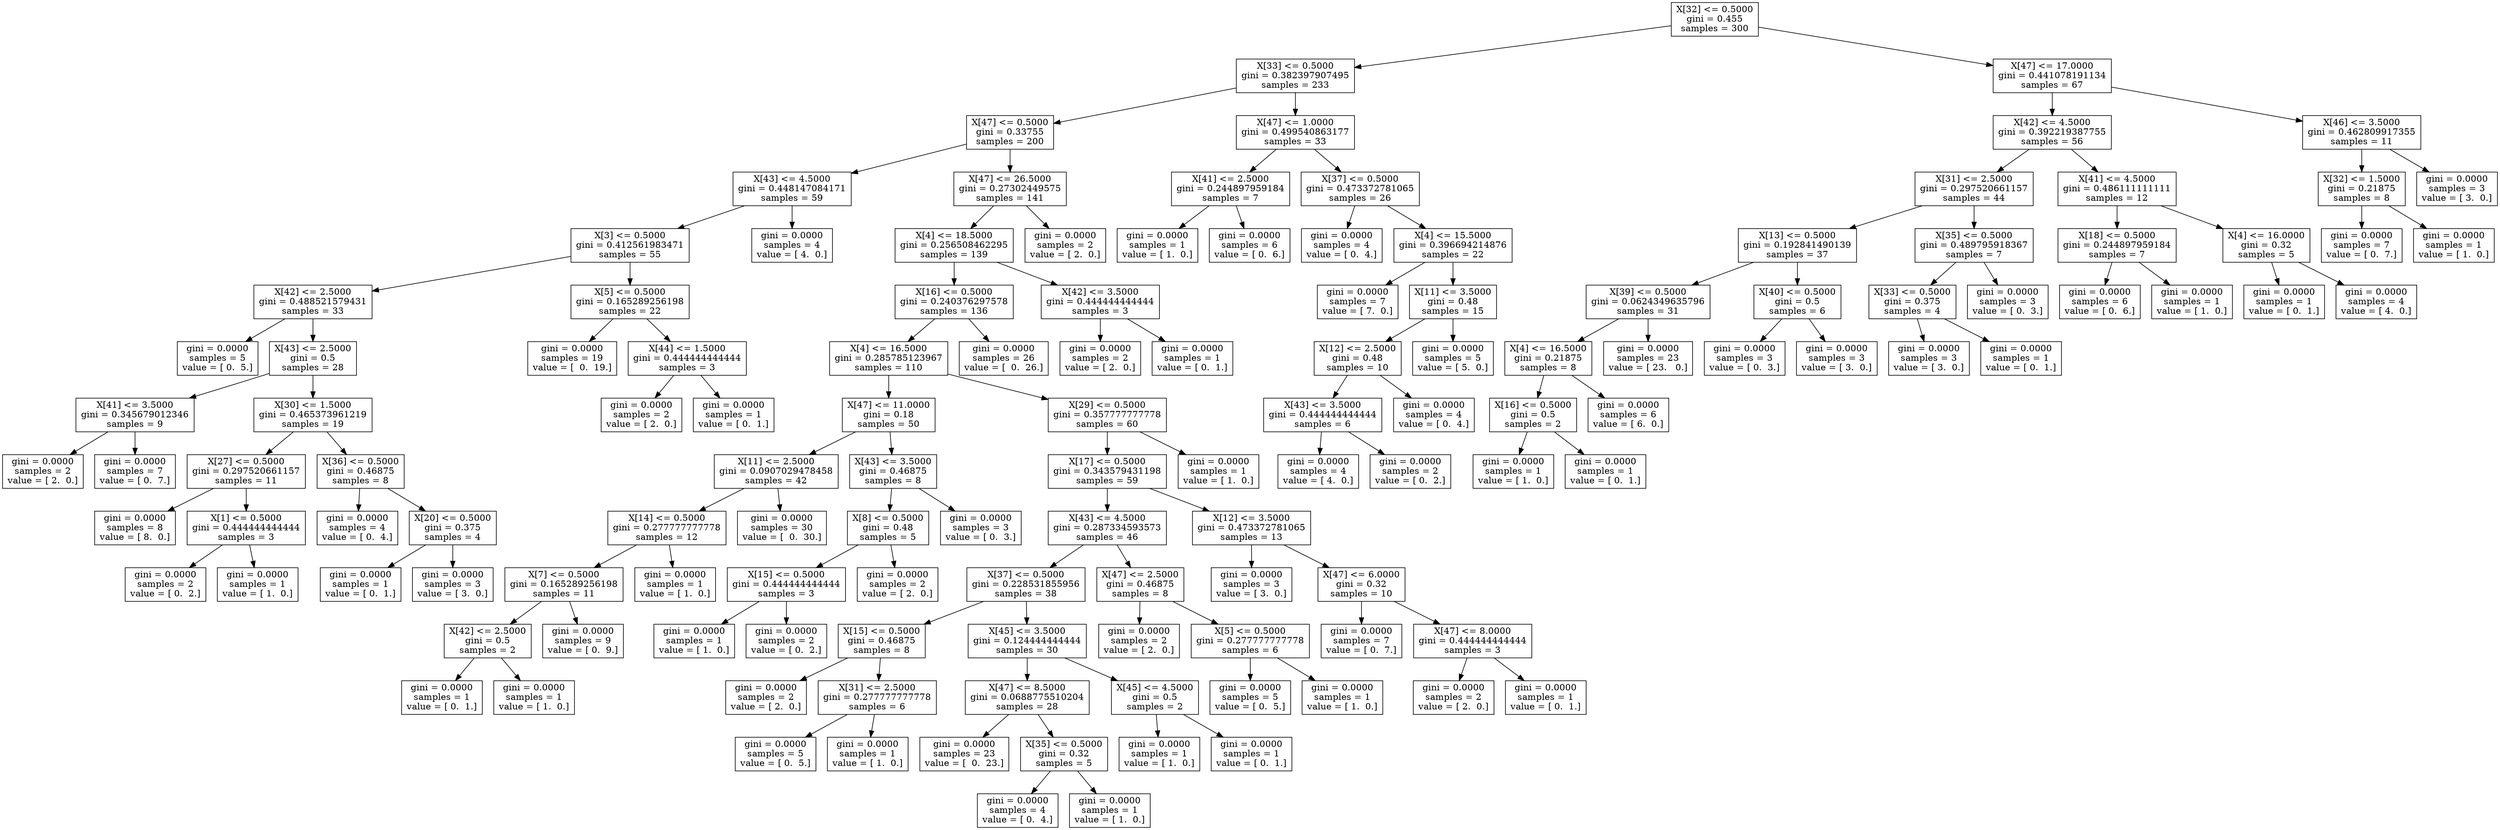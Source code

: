 digraph Tree {
0 [label="X[32] <= 0.5000\ngini = 0.455\nsamples = 300", shape="box"] ;
1 [label="X[33] <= 0.5000\ngini = 0.382397907495\nsamples = 233", shape="box"] ;
0 -> 1 ;
2 [label="X[47] <= 0.5000\ngini = 0.33755\nsamples = 200", shape="box"] ;
1 -> 2 ;
3 [label="X[43] <= 4.5000\ngini = 0.448147084171\nsamples = 59", shape="box"] ;
2 -> 3 ;
4 [label="X[3] <= 0.5000\ngini = 0.412561983471\nsamples = 55", shape="box"] ;
3 -> 4 ;
5 [label="X[42] <= 2.5000\ngini = 0.488521579431\nsamples = 33", shape="box"] ;
4 -> 5 ;
6 [label="gini = 0.0000\nsamples = 5\nvalue = [ 0.  5.]", shape="box"] ;
5 -> 6 ;
7 [label="X[43] <= 2.5000\ngini = 0.5\nsamples = 28", shape="box"] ;
5 -> 7 ;
8 [label="X[41] <= 3.5000\ngini = 0.345679012346\nsamples = 9", shape="box"] ;
7 -> 8 ;
9 [label="gini = 0.0000\nsamples = 2\nvalue = [ 2.  0.]", shape="box"] ;
8 -> 9 ;
10 [label="gini = 0.0000\nsamples = 7\nvalue = [ 0.  7.]", shape="box"] ;
8 -> 10 ;
11 [label="X[30] <= 1.5000\ngini = 0.465373961219\nsamples = 19", shape="box"] ;
7 -> 11 ;
12 [label="X[27] <= 0.5000\ngini = 0.297520661157\nsamples = 11", shape="box"] ;
11 -> 12 ;
13 [label="gini = 0.0000\nsamples = 8\nvalue = [ 8.  0.]", shape="box"] ;
12 -> 13 ;
14 [label="X[1] <= 0.5000\ngini = 0.444444444444\nsamples = 3", shape="box"] ;
12 -> 14 ;
15 [label="gini = 0.0000\nsamples = 2\nvalue = [ 0.  2.]", shape="box"] ;
14 -> 15 ;
16 [label="gini = 0.0000\nsamples = 1\nvalue = [ 1.  0.]", shape="box"] ;
14 -> 16 ;
17 [label="X[36] <= 0.5000\ngini = 0.46875\nsamples = 8", shape="box"] ;
11 -> 17 ;
18 [label="gini = 0.0000\nsamples = 4\nvalue = [ 0.  4.]", shape="box"] ;
17 -> 18 ;
19 [label="X[20] <= 0.5000\ngini = 0.375\nsamples = 4", shape="box"] ;
17 -> 19 ;
20 [label="gini = 0.0000\nsamples = 1\nvalue = [ 0.  1.]", shape="box"] ;
19 -> 20 ;
21 [label="gini = 0.0000\nsamples = 3\nvalue = [ 3.  0.]", shape="box"] ;
19 -> 21 ;
22 [label="X[5] <= 0.5000\ngini = 0.165289256198\nsamples = 22", shape="box"] ;
4 -> 22 ;
23 [label="gini = 0.0000\nsamples = 19\nvalue = [  0.  19.]", shape="box"] ;
22 -> 23 ;
24 [label="X[44] <= 1.5000\ngini = 0.444444444444\nsamples = 3", shape="box"] ;
22 -> 24 ;
25 [label="gini = 0.0000\nsamples = 2\nvalue = [ 2.  0.]", shape="box"] ;
24 -> 25 ;
26 [label="gini = 0.0000\nsamples = 1\nvalue = [ 0.  1.]", shape="box"] ;
24 -> 26 ;
27 [label="gini = 0.0000\nsamples = 4\nvalue = [ 4.  0.]", shape="box"] ;
3 -> 27 ;
28 [label="X[47] <= 26.5000\ngini = 0.27302449575\nsamples = 141", shape="box"] ;
2 -> 28 ;
29 [label="X[4] <= 18.5000\ngini = 0.256508462295\nsamples = 139", shape="box"] ;
28 -> 29 ;
30 [label="X[16] <= 0.5000\ngini = 0.240376297578\nsamples = 136", shape="box"] ;
29 -> 30 ;
31 [label="X[4] <= 16.5000\ngini = 0.285785123967\nsamples = 110", shape="box"] ;
30 -> 31 ;
32 [label="X[47] <= 11.0000\ngini = 0.18\nsamples = 50", shape="box"] ;
31 -> 32 ;
33 [label="X[11] <= 2.5000\ngini = 0.0907029478458\nsamples = 42", shape="box"] ;
32 -> 33 ;
34 [label="X[14] <= 0.5000\ngini = 0.277777777778\nsamples = 12", shape="box"] ;
33 -> 34 ;
35 [label="X[7] <= 0.5000\ngini = 0.165289256198\nsamples = 11", shape="box"] ;
34 -> 35 ;
36 [label="X[42] <= 2.5000\ngini = 0.5\nsamples = 2", shape="box"] ;
35 -> 36 ;
37 [label="gini = 0.0000\nsamples = 1\nvalue = [ 0.  1.]", shape="box"] ;
36 -> 37 ;
38 [label="gini = 0.0000\nsamples = 1\nvalue = [ 1.  0.]", shape="box"] ;
36 -> 38 ;
39 [label="gini = 0.0000\nsamples = 9\nvalue = [ 0.  9.]", shape="box"] ;
35 -> 39 ;
40 [label="gini = 0.0000\nsamples = 1\nvalue = [ 1.  0.]", shape="box"] ;
34 -> 40 ;
41 [label="gini = 0.0000\nsamples = 30\nvalue = [  0.  30.]", shape="box"] ;
33 -> 41 ;
42 [label="X[43] <= 3.5000\ngini = 0.46875\nsamples = 8", shape="box"] ;
32 -> 42 ;
43 [label="X[8] <= 0.5000\ngini = 0.48\nsamples = 5", shape="box"] ;
42 -> 43 ;
44 [label="X[15] <= 0.5000\ngini = 0.444444444444\nsamples = 3", shape="box"] ;
43 -> 44 ;
45 [label="gini = 0.0000\nsamples = 1\nvalue = [ 1.  0.]", shape="box"] ;
44 -> 45 ;
46 [label="gini = 0.0000\nsamples = 2\nvalue = [ 0.  2.]", shape="box"] ;
44 -> 46 ;
47 [label="gini = 0.0000\nsamples = 2\nvalue = [ 2.  0.]", shape="box"] ;
43 -> 47 ;
48 [label="gini = 0.0000\nsamples = 3\nvalue = [ 0.  3.]", shape="box"] ;
42 -> 48 ;
49 [label="X[29] <= 0.5000\ngini = 0.357777777778\nsamples = 60", shape="box"] ;
31 -> 49 ;
50 [label="X[17] <= 0.5000\ngini = 0.343579431198\nsamples = 59", shape="box"] ;
49 -> 50 ;
51 [label="X[43] <= 4.5000\ngini = 0.287334593573\nsamples = 46", shape="box"] ;
50 -> 51 ;
52 [label="X[37] <= 0.5000\ngini = 0.228531855956\nsamples = 38", shape="box"] ;
51 -> 52 ;
53 [label="X[15] <= 0.5000\ngini = 0.46875\nsamples = 8", shape="box"] ;
52 -> 53 ;
54 [label="gini = 0.0000\nsamples = 2\nvalue = [ 2.  0.]", shape="box"] ;
53 -> 54 ;
55 [label="X[31] <= 2.5000\ngini = 0.277777777778\nsamples = 6", shape="box"] ;
53 -> 55 ;
56 [label="gini = 0.0000\nsamples = 5\nvalue = [ 0.  5.]", shape="box"] ;
55 -> 56 ;
57 [label="gini = 0.0000\nsamples = 1\nvalue = [ 1.  0.]", shape="box"] ;
55 -> 57 ;
58 [label="X[45] <= 3.5000\ngini = 0.124444444444\nsamples = 30", shape="box"] ;
52 -> 58 ;
59 [label="X[47] <= 8.5000\ngini = 0.0688775510204\nsamples = 28", shape="box"] ;
58 -> 59 ;
60 [label="gini = 0.0000\nsamples = 23\nvalue = [  0.  23.]", shape="box"] ;
59 -> 60 ;
61 [label="X[35] <= 0.5000\ngini = 0.32\nsamples = 5", shape="box"] ;
59 -> 61 ;
62 [label="gini = 0.0000\nsamples = 4\nvalue = [ 0.  4.]", shape="box"] ;
61 -> 62 ;
63 [label="gini = 0.0000\nsamples = 1\nvalue = [ 1.  0.]", shape="box"] ;
61 -> 63 ;
64 [label="X[45] <= 4.5000\ngini = 0.5\nsamples = 2", shape="box"] ;
58 -> 64 ;
65 [label="gini = 0.0000\nsamples = 1\nvalue = [ 1.  0.]", shape="box"] ;
64 -> 65 ;
66 [label="gini = 0.0000\nsamples = 1\nvalue = [ 0.  1.]", shape="box"] ;
64 -> 66 ;
67 [label="X[47] <= 2.5000\ngini = 0.46875\nsamples = 8", shape="box"] ;
51 -> 67 ;
68 [label="gini = 0.0000\nsamples = 2\nvalue = [ 2.  0.]", shape="box"] ;
67 -> 68 ;
69 [label="X[5] <= 0.5000\ngini = 0.277777777778\nsamples = 6", shape="box"] ;
67 -> 69 ;
70 [label="gini = 0.0000\nsamples = 5\nvalue = [ 0.  5.]", shape="box"] ;
69 -> 70 ;
71 [label="gini = 0.0000\nsamples = 1\nvalue = [ 1.  0.]", shape="box"] ;
69 -> 71 ;
72 [label="X[12] <= 3.5000\ngini = 0.473372781065\nsamples = 13", shape="box"] ;
50 -> 72 ;
73 [label="gini = 0.0000\nsamples = 3\nvalue = [ 3.  0.]", shape="box"] ;
72 -> 73 ;
74 [label="X[47] <= 6.0000\ngini = 0.32\nsamples = 10", shape="box"] ;
72 -> 74 ;
75 [label="gini = 0.0000\nsamples = 7\nvalue = [ 0.  7.]", shape="box"] ;
74 -> 75 ;
76 [label="X[47] <= 8.0000\ngini = 0.444444444444\nsamples = 3", shape="box"] ;
74 -> 76 ;
77 [label="gini = 0.0000\nsamples = 2\nvalue = [ 2.  0.]", shape="box"] ;
76 -> 77 ;
78 [label="gini = 0.0000\nsamples = 1\nvalue = [ 0.  1.]", shape="box"] ;
76 -> 78 ;
79 [label="gini = 0.0000\nsamples = 1\nvalue = [ 1.  0.]", shape="box"] ;
49 -> 79 ;
80 [label="gini = 0.0000\nsamples = 26\nvalue = [  0.  26.]", shape="box"] ;
30 -> 80 ;
81 [label="X[42] <= 3.5000\ngini = 0.444444444444\nsamples = 3", shape="box"] ;
29 -> 81 ;
82 [label="gini = 0.0000\nsamples = 2\nvalue = [ 2.  0.]", shape="box"] ;
81 -> 82 ;
83 [label="gini = 0.0000\nsamples = 1\nvalue = [ 0.  1.]", shape="box"] ;
81 -> 83 ;
84 [label="gini = 0.0000\nsamples = 2\nvalue = [ 2.  0.]", shape="box"] ;
28 -> 84 ;
85 [label="X[47] <= 1.0000\ngini = 0.499540863177\nsamples = 33", shape="box"] ;
1 -> 85 ;
86 [label="X[41] <= 2.5000\ngini = 0.244897959184\nsamples = 7", shape="box"] ;
85 -> 86 ;
87 [label="gini = 0.0000\nsamples = 1\nvalue = [ 1.  0.]", shape="box"] ;
86 -> 87 ;
88 [label="gini = 0.0000\nsamples = 6\nvalue = [ 0.  6.]", shape="box"] ;
86 -> 88 ;
89 [label="X[37] <= 0.5000\ngini = 0.473372781065\nsamples = 26", shape="box"] ;
85 -> 89 ;
90 [label="gini = 0.0000\nsamples = 4\nvalue = [ 0.  4.]", shape="box"] ;
89 -> 90 ;
91 [label="X[4] <= 15.5000\ngini = 0.396694214876\nsamples = 22", shape="box"] ;
89 -> 91 ;
92 [label="gini = 0.0000\nsamples = 7\nvalue = [ 7.  0.]", shape="box"] ;
91 -> 92 ;
93 [label="X[11] <= 3.5000\ngini = 0.48\nsamples = 15", shape="box"] ;
91 -> 93 ;
94 [label="X[12] <= 2.5000\ngini = 0.48\nsamples = 10", shape="box"] ;
93 -> 94 ;
95 [label="X[43] <= 3.5000\ngini = 0.444444444444\nsamples = 6", shape="box"] ;
94 -> 95 ;
96 [label="gini = 0.0000\nsamples = 4\nvalue = [ 4.  0.]", shape="box"] ;
95 -> 96 ;
97 [label="gini = 0.0000\nsamples = 2\nvalue = [ 0.  2.]", shape="box"] ;
95 -> 97 ;
98 [label="gini = 0.0000\nsamples = 4\nvalue = [ 0.  4.]", shape="box"] ;
94 -> 98 ;
99 [label="gini = 0.0000\nsamples = 5\nvalue = [ 5.  0.]", shape="box"] ;
93 -> 99 ;
100 [label="X[47] <= 17.0000\ngini = 0.441078191134\nsamples = 67", shape="box"] ;
0 -> 100 ;
101 [label="X[42] <= 4.5000\ngini = 0.392219387755\nsamples = 56", shape="box"] ;
100 -> 101 ;
102 [label="X[31] <= 2.5000\ngini = 0.297520661157\nsamples = 44", shape="box"] ;
101 -> 102 ;
103 [label="X[13] <= 0.5000\ngini = 0.192841490139\nsamples = 37", shape="box"] ;
102 -> 103 ;
104 [label="X[39] <= 0.5000\ngini = 0.0624349635796\nsamples = 31", shape="box"] ;
103 -> 104 ;
105 [label="X[4] <= 16.5000\ngini = 0.21875\nsamples = 8", shape="box"] ;
104 -> 105 ;
106 [label="X[16] <= 0.5000\ngini = 0.5\nsamples = 2", shape="box"] ;
105 -> 106 ;
107 [label="gini = 0.0000\nsamples = 1\nvalue = [ 1.  0.]", shape="box"] ;
106 -> 107 ;
108 [label="gini = 0.0000\nsamples = 1\nvalue = [ 0.  1.]", shape="box"] ;
106 -> 108 ;
109 [label="gini = 0.0000\nsamples = 6\nvalue = [ 6.  0.]", shape="box"] ;
105 -> 109 ;
110 [label="gini = 0.0000\nsamples = 23\nvalue = [ 23.   0.]", shape="box"] ;
104 -> 110 ;
111 [label="X[40] <= 0.5000\ngini = 0.5\nsamples = 6", shape="box"] ;
103 -> 111 ;
112 [label="gini = 0.0000\nsamples = 3\nvalue = [ 0.  3.]", shape="box"] ;
111 -> 112 ;
113 [label="gini = 0.0000\nsamples = 3\nvalue = [ 3.  0.]", shape="box"] ;
111 -> 113 ;
114 [label="X[35] <= 0.5000\ngini = 0.489795918367\nsamples = 7", shape="box"] ;
102 -> 114 ;
115 [label="X[33] <= 0.5000\ngini = 0.375\nsamples = 4", shape="box"] ;
114 -> 115 ;
116 [label="gini = 0.0000\nsamples = 3\nvalue = [ 3.  0.]", shape="box"] ;
115 -> 116 ;
117 [label="gini = 0.0000\nsamples = 1\nvalue = [ 0.  1.]", shape="box"] ;
115 -> 117 ;
118 [label="gini = 0.0000\nsamples = 3\nvalue = [ 0.  3.]", shape="box"] ;
114 -> 118 ;
119 [label="X[41] <= 4.5000\ngini = 0.486111111111\nsamples = 12", shape="box"] ;
101 -> 119 ;
120 [label="X[18] <= 0.5000\ngini = 0.244897959184\nsamples = 7", shape="box"] ;
119 -> 120 ;
121 [label="gini = 0.0000\nsamples = 6\nvalue = [ 0.  6.]", shape="box"] ;
120 -> 121 ;
122 [label="gini = 0.0000\nsamples = 1\nvalue = [ 1.  0.]", shape="box"] ;
120 -> 122 ;
123 [label="X[4] <= 16.0000\ngini = 0.32\nsamples = 5", shape="box"] ;
119 -> 123 ;
124 [label="gini = 0.0000\nsamples = 1\nvalue = [ 0.  1.]", shape="box"] ;
123 -> 124 ;
125 [label="gini = 0.0000\nsamples = 4\nvalue = [ 4.  0.]", shape="box"] ;
123 -> 125 ;
126 [label="X[46] <= 3.5000\ngini = 0.462809917355\nsamples = 11", shape="box"] ;
100 -> 126 ;
127 [label="X[32] <= 1.5000\ngini = 0.21875\nsamples = 8", shape="box"] ;
126 -> 127 ;
128 [label="gini = 0.0000\nsamples = 7\nvalue = [ 0.  7.]", shape="box"] ;
127 -> 128 ;
129 [label="gini = 0.0000\nsamples = 1\nvalue = [ 1.  0.]", shape="box"] ;
127 -> 129 ;
130 [label="gini = 0.0000\nsamples = 3\nvalue = [ 3.  0.]", shape="box"] ;
126 -> 130 ;
}